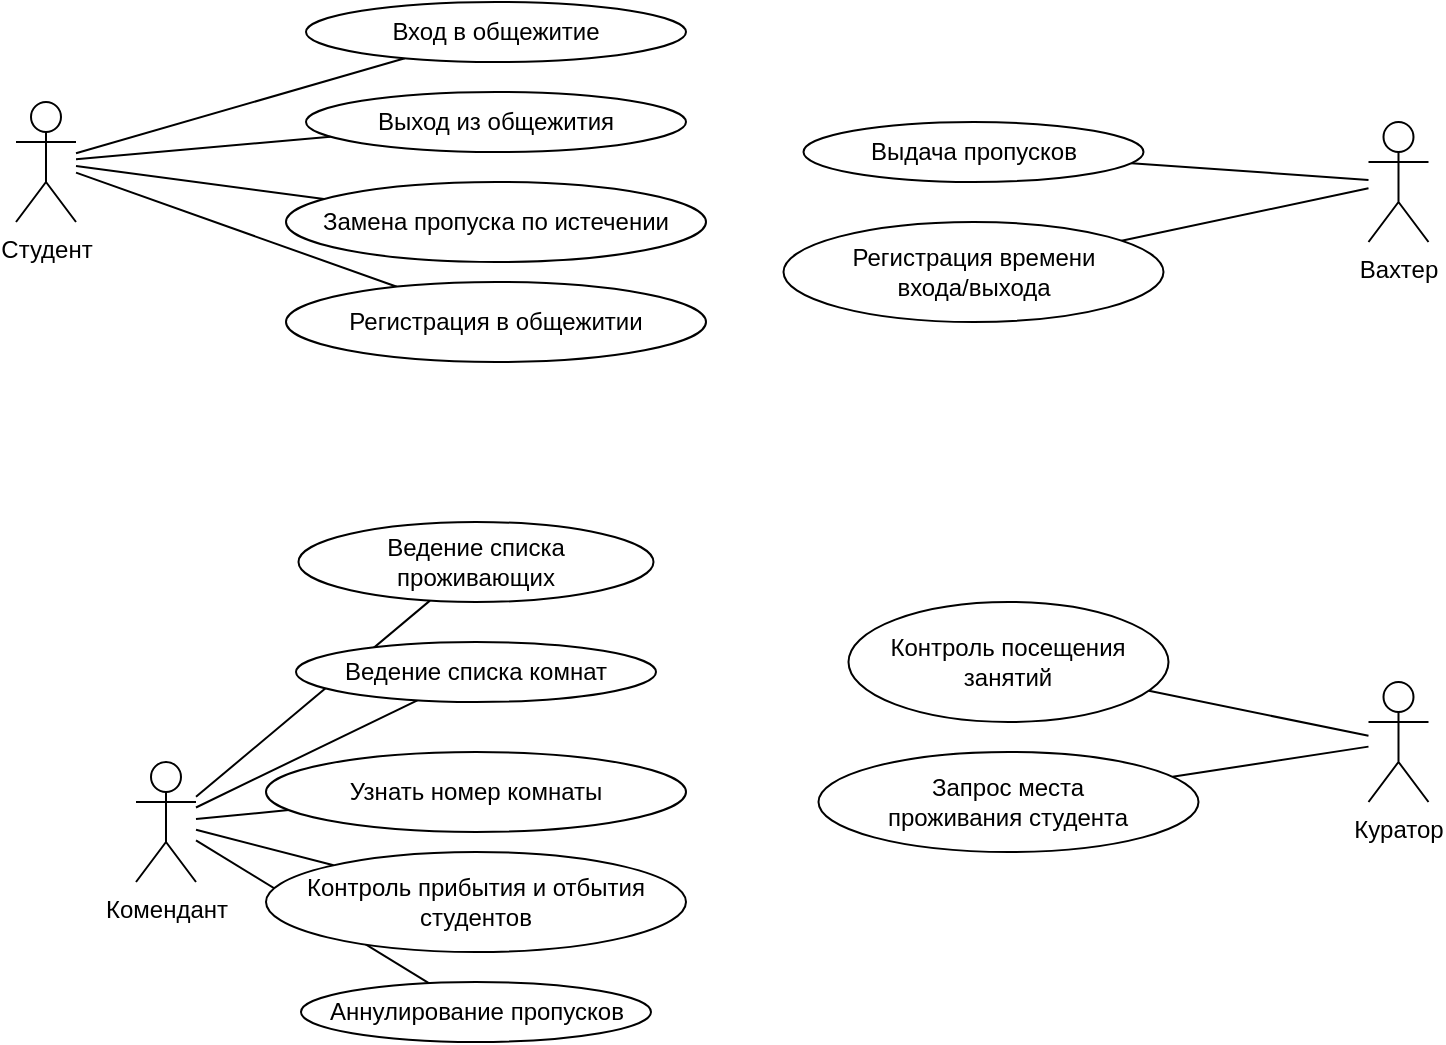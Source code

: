 <mxfile version="15.5.8" type="github">
  <diagram id="b5EAPsaf1SXaFSAwkQ5M" name="Page-1">
    <mxGraphModel dx="1422" dy="762" grid="1" gridSize="10" guides="1" tooltips="1" connect="1" arrows="1" fold="1" page="1" pageScale="1" pageWidth="827" pageHeight="1169" background="none" math="0" shadow="0">
      <root>
        <mxCell id="0" />
        <mxCell id="1" parent="0" />
        <mxCell id="_Vxxh2CEA5BiCO8p6rzK-10" value="" style="endArrow=none;html=1;" parent="1" source="DnC9gURI1vXdoshHHPcy-2" target="_Vxxh2CEA5BiCO8p6rzK-12" edge="1">
          <mxGeometry width="50" height="50" relative="1" as="geometry">
            <mxPoint x="190" y="120" as="sourcePoint" />
            <mxPoint x="260" y="90" as="targetPoint" />
          </mxGeometry>
        </mxCell>
        <mxCell id="_Vxxh2CEA5BiCO8p6rzK-12" value="Замена пропуска по истечении" style="ellipse;whiteSpace=wrap;html=1;labelBackgroundColor=none;" parent="1" vertex="1">
          <mxGeometry x="195" y="150" width="210" height="40" as="geometry" />
        </mxCell>
        <mxCell id="_Vxxh2CEA5BiCO8p6rzK-13" value="" style="endArrow=none;html=1;" parent="1" source="DnC9gURI1vXdoshHHPcy-2" target="_Vxxh2CEA5BiCO8p6rzK-14" edge="1">
          <mxGeometry width="50" height="50" relative="1" as="geometry">
            <mxPoint x="190" y="120" as="sourcePoint" />
            <mxPoint x="280" y="130" as="targetPoint" />
          </mxGeometry>
        </mxCell>
        <mxCell id="_Vxxh2CEA5BiCO8p6rzK-14" value="Вход в общежитие" style="ellipse;whiteSpace=wrap;html=1;labelBackgroundColor=none;" parent="1" vertex="1">
          <mxGeometry x="205" y="60" width="190" height="30" as="geometry" />
        </mxCell>
        <mxCell id="_Vxxh2CEA5BiCO8p6rzK-16" value="Выход из общежития" style="ellipse;whiteSpace=wrap;html=1;labelBackgroundColor=none;" parent="1" vertex="1">
          <mxGeometry x="205" y="105" width="190" height="30" as="geometry" />
        </mxCell>
        <mxCell id="DnC9gURI1vXdoshHHPcy-12" style="edgeStyle=none;orthogonalLoop=1;jettySize=auto;html=1;endArrow=none;" parent="1" source="_Vxxh2CEA5BiCO8p6rzK-24" target="_Vxxh2CEA5BiCO8p6rzK-26" edge="1">
          <mxGeometry relative="1" as="geometry" />
        </mxCell>
        <mxCell id="DnC9gURI1vXdoshHHPcy-13" style="edgeStyle=none;orthogonalLoop=1;jettySize=auto;html=1;endArrow=none;" parent="1" source="_Vxxh2CEA5BiCO8p6rzK-24" target="_Vxxh2CEA5BiCO8p6rzK-28" edge="1">
          <mxGeometry relative="1" as="geometry" />
        </mxCell>
        <mxCell id="DnC9gURI1vXdoshHHPcy-14" style="edgeStyle=none;orthogonalLoop=1;jettySize=auto;html=1;endArrow=none;" parent="1" source="_Vxxh2CEA5BiCO8p6rzK-24" target="_Vxxh2CEA5BiCO8p6rzK-30" edge="1">
          <mxGeometry relative="1" as="geometry" />
        </mxCell>
        <mxCell id="_Vxxh2CEA5BiCO8p6rzK-24" value="Комендант" style="shape=umlActor;verticalLabelPosition=bottom;verticalAlign=top;html=1;outlineConnect=0;labelBackgroundColor=none;shadow=0;" parent="1" vertex="1">
          <mxGeometry x="120" y="440" width="30" height="60" as="geometry" />
        </mxCell>
        <mxCell id="_Vxxh2CEA5BiCO8p6rzK-26" value="Узнать номер комнаты" style="ellipse;whiteSpace=wrap;html=1;labelBackgroundColor=none;" parent="1" vertex="1">
          <mxGeometry x="185" y="435" width="210" height="40" as="geometry" />
        </mxCell>
        <mxCell id="_Vxxh2CEA5BiCO8p6rzK-28" value="Контроль прибытия и отбытия студентов" style="ellipse;whiteSpace=wrap;html=1;labelBackgroundColor=none;" parent="1" vertex="1">
          <mxGeometry x="185" y="485" width="210" height="50" as="geometry" />
        </mxCell>
        <mxCell id="_Vxxh2CEA5BiCO8p6rzK-30" value="Аннулирование пропусков" style="ellipse;whiteSpace=wrap;html=1;labelBackgroundColor=none;" parent="1" vertex="1">
          <mxGeometry x="202.5" y="550" width="175" height="30" as="geometry" />
        </mxCell>
        <mxCell id="DnC9gURI1vXdoshHHPcy-5" style="edgeStyle=none;orthogonalLoop=1;jettySize=auto;html=1;endArrow=none;" parent="1" source="_Vxxh2CEA5BiCO8p6rzK-24" target="DnC9gURI1vXdoshHHPcy-4" edge="1">
          <mxGeometry relative="1" as="geometry" />
        </mxCell>
        <mxCell id="DnC9gURI1vXdoshHHPcy-6" style="edgeStyle=none;orthogonalLoop=1;jettySize=auto;html=1;endArrow=none;" parent="1" source="_Vxxh2CEA5BiCO8p6rzK-24" target="_Vxxh2CEA5BiCO8p6rzK-37" edge="1">
          <mxGeometry relative="1" as="geometry" />
        </mxCell>
        <mxCell id="DnC9gURI1vXdoshHHPcy-7" style="edgeStyle=none;orthogonalLoop=1;jettySize=auto;html=1;endArrow=none;" parent="1" source="_Vxxh2CEA5BiCO8p6rzK-31" target="_Vxxh2CEA5BiCO8p6rzK-35" edge="1">
          <mxGeometry relative="1" as="geometry" />
        </mxCell>
        <mxCell id="DnC9gURI1vXdoshHHPcy-8" style="edgeStyle=none;orthogonalLoop=1;jettySize=auto;html=1;endArrow=none;" parent="1" source="_Vxxh2CEA5BiCO8p6rzK-31" target="_Vxxh2CEA5BiCO8p6rzK-33" edge="1">
          <mxGeometry relative="1" as="geometry" />
        </mxCell>
        <mxCell id="_Vxxh2CEA5BiCO8p6rzK-31" value="Вахтер" style="shape=umlActor;verticalLabelPosition=bottom;verticalAlign=top;html=1;outlineConnect=0;labelBackgroundColor=none;" parent="1" vertex="1">
          <mxGeometry x="736.25" y="120" width="30" height="60" as="geometry" />
        </mxCell>
        <mxCell id="_Vxxh2CEA5BiCO8p6rzK-33" value="Выдача пропусков" style="ellipse;whiteSpace=wrap;html=1;labelBackgroundColor=none;" parent="1" vertex="1">
          <mxGeometry x="453.75" y="120" width="170" height="30" as="geometry" />
        </mxCell>
        <mxCell id="_Vxxh2CEA5BiCO8p6rzK-35" value="Регистрация времени&lt;br&gt;входа/выхода" style="ellipse;whiteSpace=wrap;html=1;labelBackgroundColor=none;" parent="1" vertex="1">
          <mxGeometry x="443.75" y="170" width="190" height="50" as="geometry" />
        </mxCell>
        <mxCell id="_Vxxh2CEA5BiCO8p6rzK-37" value="&lt;div&gt;Ведение списка&lt;/div&gt;&lt;div&gt;проживающих&lt;/div&gt;" style="ellipse;whiteSpace=wrap;html=1;labelBackgroundColor=none;" parent="1" vertex="1">
          <mxGeometry x="201.25" y="320" width="177.5" height="40" as="geometry" />
        </mxCell>
        <mxCell id="DnC9gURI1vXdoshHHPcy-9" style="edgeStyle=none;orthogonalLoop=1;jettySize=auto;html=1;endArrow=none;" parent="1" source="_Vxxh2CEA5BiCO8p6rzK-38" target="_Vxxh2CEA5BiCO8p6rzK-40" edge="1">
          <mxGeometry relative="1" as="geometry" />
        </mxCell>
        <mxCell id="DnC9gURI1vXdoshHHPcy-10" style="edgeStyle=none;orthogonalLoop=1;jettySize=auto;html=1;endArrow=none;" parent="1" source="_Vxxh2CEA5BiCO8p6rzK-38" target="_Vxxh2CEA5BiCO8p6rzK-42" edge="1">
          <mxGeometry relative="1" as="geometry" />
        </mxCell>
        <mxCell id="_Vxxh2CEA5BiCO8p6rzK-38" value="Куратор" style="shape=umlActor;verticalLabelPosition=bottom;verticalAlign=top;html=1;outlineConnect=0;labelBackgroundColor=none;" parent="1" vertex="1">
          <mxGeometry x="736.25" y="400" width="30" height="60" as="geometry" />
        </mxCell>
        <mxCell id="_Vxxh2CEA5BiCO8p6rzK-40" value="Контроль посещения&lt;br&gt;занятий" style="ellipse;whiteSpace=wrap;html=1;labelBackgroundColor=none;" parent="1" vertex="1">
          <mxGeometry x="476.25" y="360" width="160" height="60" as="geometry" />
        </mxCell>
        <mxCell id="_Vxxh2CEA5BiCO8p6rzK-42" value="Запрос места &lt;br&gt;проживания студента" style="ellipse;whiteSpace=wrap;html=1;labelBackgroundColor=none;" parent="1" vertex="1">
          <mxGeometry x="461.25" y="435" width="190" height="50" as="geometry" />
        </mxCell>
        <mxCell id="DnC9gURI1vXdoshHHPcy-18" style="edgeStyle=none;orthogonalLoop=1;jettySize=auto;html=1;endArrow=none;" parent="1" source="DnC9gURI1vXdoshHHPcy-2" target="DnC9gURI1vXdoshHHPcy-19" edge="1">
          <mxGeometry relative="1" as="geometry">
            <mxPoint x="200" y="230" as="targetPoint" />
          </mxGeometry>
        </mxCell>
        <mxCell id="DnC9gURI1vXdoshHHPcy-2" value="&lt;div&gt;Студент&lt;/div&gt;" style="shape=umlActor;verticalLabelPosition=bottom;verticalAlign=top;html=1;outlineConnect=0;shadow=0;" parent="1" vertex="1">
          <mxGeometry x="60" y="110" width="30" height="60" as="geometry" />
        </mxCell>
        <mxCell id="_Vxxh2CEA5BiCO8p6rzK-15" value="" style="endArrow=none;html=1;" parent="1" source="DnC9gURI1vXdoshHHPcy-2" target="_Vxxh2CEA5BiCO8p6rzK-16" edge="1">
          <mxGeometry width="50" height="50" relative="1" as="geometry">
            <mxPoint x="190" y="120" as="sourcePoint" />
            <mxPoint x="280" y="160" as="targetPoint" />
          </mxGeometry>
        </mxCell>
        <mxCell id="DnC9gURI1vXdoshHHPcy-4" value="Ведение списка комнат" style="ellipse;whiteSpace=wrap;html=1;labelBackgroundColor=none;" parent="1" vertex="1">
          <mxGeometry x="200" y="380" width="180" height="30" as="geometry" />
        </mxCell>
        <mxCell id="DnC9gURI1vXdoshHHPcy-19" value="Регистрация в общежитии" style="ellipse;whiteSpace=wrap;html=1;labelBackgroundColor=none;" parent="1" vertex="1">
          <mxGeometry x="195" y="200" width="210" height="40" as="geometry" />
        </mxCell>
      </root>
    </mxGraphModel>
  </diagram>
</mxfile>
